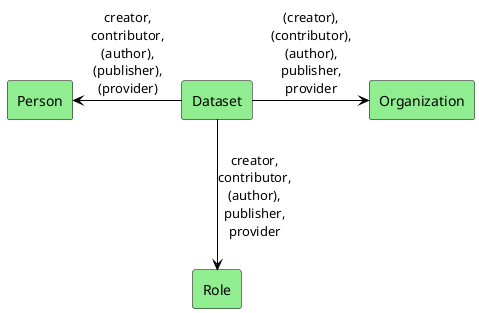 @startuml

!define Class agent
!define Property usecase

skinparam Property {
BackgroundColor LightBlue
BorderColor Black
  ArrowColor Black
  linetype Ortho
}

skinparam Class {
BackgroundColor LightGreen
BorderColor Black
ArrowColor Black
linetype Ortho
}

Class Dataset
Class Organization
Class Person
Class Role


Dataset -right-> Organization : "(creator),\n(contributor),\n(author),\npublisher,\nprovider"

Dataset -left-> Person : "creator,\ncontributor,\n(author),\n(publisher),\n(provider)"
Dataset --> Role : "creator,\ncontributor,\n(author),\npublisher,\nprovider"



@enduml